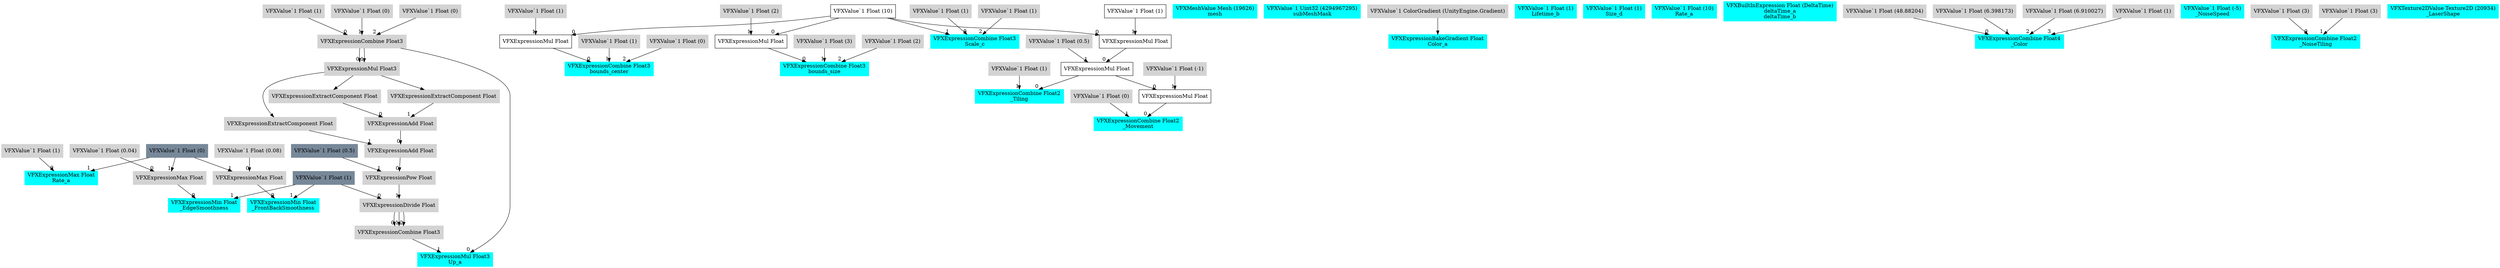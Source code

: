 digraph G {
node0 [shape="box" color="cyan" style="filled" label="VFXExpressionMax Float
Rate_a"]
node1 [shape="box" color="lightgray" style="filled" label="VFXValue`1 Float (1)"]
node2 [shape="box" color="lightslategray" style="filled" label="VFXValue`1 Float (0)"]
node3 [shape="box" color="cyan" style="filled" label="VFXExpressionCombine Float3
bounds_center"]
node4 [shape="box" label="VFXExpressionMul Float"]
node5 [shape="box" label="VFXValue`1 Float (10)"]
node6 [shape="box" color="lightgray" style="filled" label="VFXValue`1 Float (1)"]
node7 [shape="box" color="lightgray" style="filled" label="VFXValue`1 Float (1)"]
node8 [shape="box" color="lightgray" style="filled" label="VFXValue`1 Float (0)"]
node9 [shape="box" color="cyan" style="filled" label="VFXExpressionCombine Float3
bounds_size"]
node10 [shape="box" label="VFXExpressionMul Float"]
node11 [shape="box" color="lightgray" style="filled" label="VFXValue`1 Float (2)"]
node12 [shape="box" color="lightgray" style="filled" label="VFXValue`1 Float (3)"]
node13 [shape="box" color="lightgray" style="filled" label="VFXValue`1 Float (2)"]
node14 [shape="box" color="cyan" style="filled" label="VFXMeshValue Mesh (19626)
mesh"]
node15 [shape="box" color="cyan" style="filled" label="VFXValue`1 Uint32 (4294967295)
subMeshMask"]
node16 [shape="box" color="cyan" style="filled" label="VFXExpressionBakeGradient Float
Color_a"]
node17 [shape="box" color="lightgray" style="filled" label="VFXValue`1 ColorGradient (UnityEngine.Gradient)"]
node18 [shape="box" color="cyan" style="filled" label="VFXValue`1 Float (1)
Lifetime_b"]
node19 [shape="box" color="cyan" style="filled" label="VFXExpressionCombine Float3
Scale_c"]
node20 [shape="box" color="lightgray" style="filled" label="VFXValue`1 Float (1)"]
node21 [shape="box" color="lightgray" style="filled" label="VFXValue`1 Float (1)"]
node22 [shape="box" color="cyan" style="filled" label="VFXValue`1 Float (1)
Size_d"]
node23 [shape="box" color="cyan" style="filled" label="VFXValue`1 Float (10)
Rate_a"]
node24 [shape="box" color="cyan" style="filled" label="VFXBuiltInExpression Float (DeltaTime)
deltaTime_a
deltaTime_b"]
node25 [shape="box" color="cyan" style="filled" label="VFXExpressionMul Float3
Up_a"]
node26 [shape="box" color="lightgray" style="filled" label="VFXExpressionCombine Float3"]
node27 [shape="box" color="lightgray" style="filled" label="VFXValue`1 Float (1)"]
node28 [shape="box" color="lightgray" style="filled" label="VFXValue`1 Float (0)"]
node29 [shape="box" color="lightgray" style="filled" label="VFXValue`1 Float (0)"]
node30 [shape="box" color="lightgray" style="filled" label="VFXExpressionCombine Float3"]
node31 [shape="box" color="lightgray" style="filled" label="VFXExpressionDivide Float"]
node32 [shape="box" color="lightslategray" style="filled" label="VFXValue`1 Float (1)"]
node33 [shape="box" color="lightgray" style="filled" label="VFXExpressionPow Float"]
node34 [shape="box" color="lightgray" style="filled" label="VFXExpressionAdd Float"]
node35 [shape="box" color="lightgray" style="filled" label="VFXExpressionAdd Float"]
node36 [shape="box" color="lightgray" style="filled" label="VFXExpressionExtractComponent Float"]
node37 [shape="box" color="lightgray" style="filled" label="VFXExpressionMul Float3"]
node38 [shape="box" color="lightgray" style="filled" label="VFXExpressionExtractComponent Float"]
node39 [shape="box" color="lightgray" style="filled" label="VFXExpressionExtractComponent Float"]
node40 [shape="box" color="lightslategray" style="filled" label="VFXValue`1 Float (0.5)"]
node41 [shape="box" color="cyan" style="filled" label="VFXExpressionCombine Float4
_Color"]
node42 [shape="box" color="lightgray" style="filled" label="VFXValue`1 Float (48.88204)"]
node43 [shape="box" color="lightgray" style="filled" label="VFXValue`1 Float (6.398173)"]
node44 [shape="box" color="lightgray" style="filled" label="VFXValue`1 Float (6.910027)"]
node45 [shape="box" color="lightgray" style="filled" label="VFXValue`1 Float (1)"]
node46 [shape="box" color="cyan" style="filled" label="VFXValue`1 Float (-5)
_NoiseSpeed"]
node47 [shape="box" color="cyan" style="filled" label="VFXExpressionCombine Float2
_NoiseTiling"]
node48 [shape="box" color="lightgray" style="filled" label="VFXValue`1 Float (3)"]
node49 [shape="box" color="lightgray" style="filled" label="VFXValue`1 Float (3)"]
node50 [shape="box" color="cyan" style="filled" label="VFXExpressionMin Float
_EdgeSmoothness"]
node51 [shape="box" color="lightgray" style="filled" label="VFXExpressionMax Float"]
node52 [shape="box" color="lightgray" style="filled" label="VFXValue`1 Float (0.04)"]
node53 [shape="box" color="cyan" style="filled" label="VFXTexture2DValue Texture2D (20934)
_LaserShape"]
node54 [shape="box" color="cyan" style="filled" label="VFXExpressionMin Float
_FrontBackSmoothness"]
node55 [shape="box" color="lightgray" style="filled" label="VFXExpressionMax Float"]
node56 [shape="box" color="lightgray" style="filled" label="VFXValue`1 Float (0.08)"]
node57 [shape="box" color="cyan" style="filled" label="VFXExpressionCombine Float2
_Tiling"]
node58 [shape="box" label="VFXExpressionMul Float"]
node59 [shape="box" label="VFXExpressionMul Float"]
node60 [shape="box" label="VFXValue`1 Float (1)"]
node61 [shape="box" color="lightgray" style="filled" label="VFXValue`1 Float (0.5)"]
node62 [shape="box" color="lightgray" style="filled" label="VFXValue`1 Float (1)"]
node63 [shape="box" color="cyan" style="filled" label="VFXExpressionCombine Float2
_Movement"]
node64 [shape="box" label="VFXExpressionMul Float"]
node65 [shape="box" color="lightgray" style="filled" label="VFXValue`1 Float (-1)"]
node66 [shape="box" color="lightgray" style="filled" label="VFXValue`1 Float (0)"]
node1 -> node0 [headlabel="0"]
node2 -> node0 [headlabel="1"]
node4 -> node3 [headlabel="0"]
node7 -> node3 [headlabel="1"]
node8 -> node3 [headlabel="2"]
node5 -> node4 [headlabel="0"]
node6 -> node4 [headlabel="1"]
node10 -> node9 [headlabel="0"]
node12 -> node9 [headlabel="1"]
node13 -> node9 [headlabel="2"]
node5 -> node10 [headlabel="0"]
node11 -> node10 [headlabel="1"]
node17 -> node16 
node20 -> node19 [headlabel="0"]
node5 -> node19 [headlabel="1"]
node21 -> node19 [headlabel="2"]
node26 -> node25 [headlabel="0"]
node30 -> node25 [headlabel="1"]
node27 -> node26 [headlabel="0"]
node28 -> node26 [headlabel="1"]
node29 -> node26 [headlabel="2"]
node31 -> node30 [headlabel="0"]
node31 -> node30 [headlabel="1"]
node31 -> node30 [headlabel="2"]
node32 -> node31 [headlabel="0"]
node33 -> node31 [headlabel="1"]
node34 -> node33 [headlabel="0"]
node40 -> node33 [headlabel="1"]
node35 -> node34 [headlabel="0"]
node39 -> node34 [headlabel="1"]
node36 -> node35 [headlabel="0"]
node38 -> node35 [headlabel="1"]
node37 -> node36 
node26 -> node37 [headlabel="0"]
node26 -> node37 [headlabel="1"]
node37 -> node38 
node37 -> node39 
node42 -> node41 [headlabel="0"]
node43 -> node41 [headlabel="1"]
node44 -> node41 [headlabel="2"]
node45 -> node41 [headlabel="3"]
node48 -> node47 [headlabel="0"]
node49 -> node47 [headlabel="1"]
node51 -> node50 [headlabel="0"]
node32 -> node50 [headlabel="1"]
node52 -> node51 [headlabel="0"]
node2 -> node51 [headlabel="1"]
node55 -> node54 [headlabel="0"]
node32 -> node54 [headlabel="1"]
node56 -> node55 [headlabel="0"]
node2 -> node55 [headlabel="1"]
node58 -> node57 [headlabel="0"]
node62 -> node57 [headlabel="1"]
node59 -> node58 [headlabel="0"]
node61 -> node58 [headlabel="1"]
node5 -> node59 [headlabel="0"]
node60 -> node59 [headlabel="1"]
node64 -> node63 [headlabel="0"]
node66 -> node63 [headlabel="1"]
node58 -> node64 [headlabel="0"]
node65 -> node64 [headlabel="1"]
}
